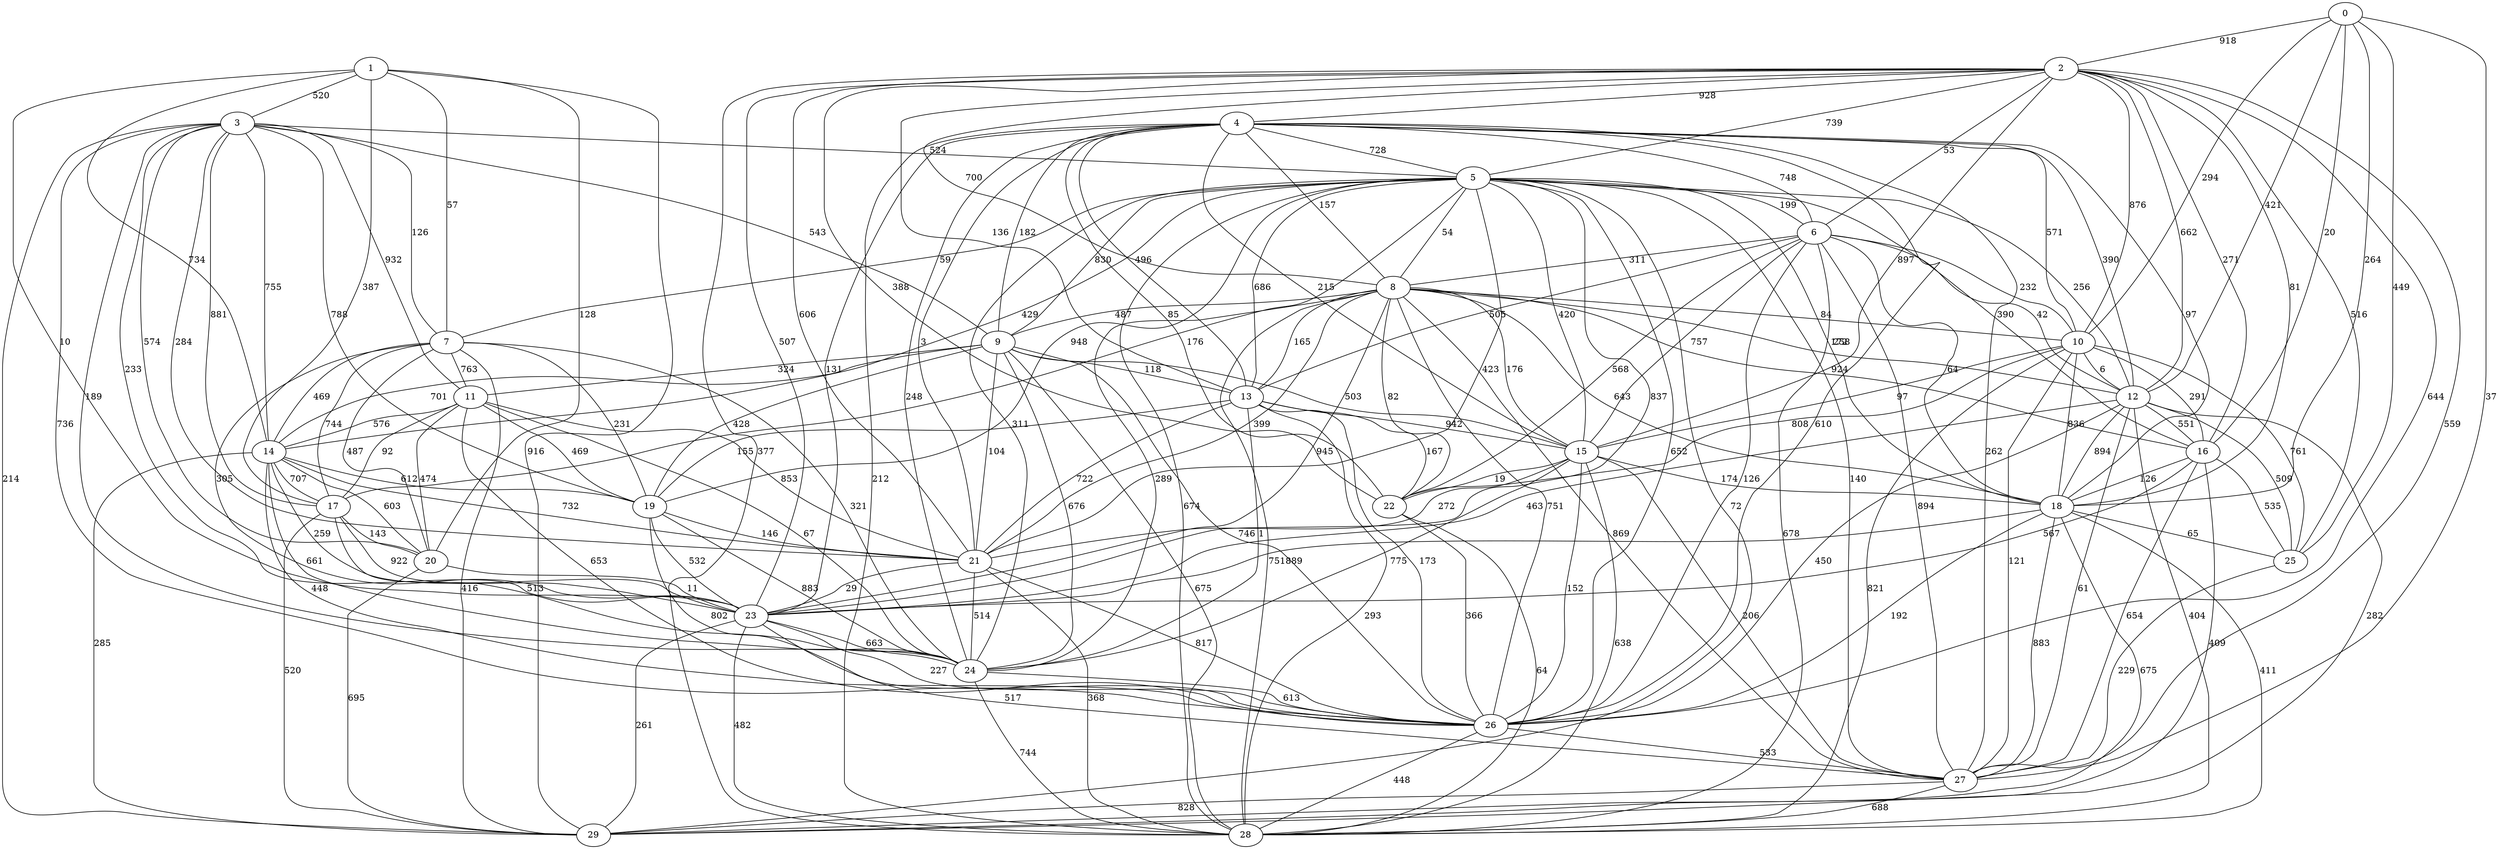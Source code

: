 strict graph G {
0;
1;
2;
3;
4;
5;
6;
7;
8;
9;
10;
11;
12;
13;
14;
15;
16;
17;
18;
19;
20;
21;
22;
23;
24;
25;
26;
27;
28;
29;
2 -- 22  [label=388];
6 -- 22  [label=568];
1 -- 23  [label=10];
3 -- 5  [label=524];
5 -- 18  [label=258];
14 -- 19  [label=612];
0 -- 2  [label=918];
9 -- 21  [label=104];
4 -- 27  [label=262];
8 -- 16  [label=924];
10 -- 22  [label=808];
6 -- 15  [label=757];
10 -- 12  [label=6];
5 -- 23  [label=837];
6 -- 12  [label=42];
5 -- 9  [label=830];
23 -- 27  [label=517];
2 -- 18  [label=81];
14 -- 26  [label=448];
26 -- 27  [label=533];
11 -- 14  [label=576];
12 -- 18  [label=894];
12 -- 16  [label=551];
3 -- 14  [label=755];
8 -- 10  [label=84];
12 -- 26  [label=450];
3 -- 19  [label=788];
10 -- 16  [label=291];
13 -- 21  [label=722];
23 -- 28  [label=482];
1 -- 20  [label=128];
2 -- 28  [label=377];
3 -- 23  [label=233];
5 -- 6  [label=199];
6 -- 26  [label=126];
8 -- 9  [label=487];
5 -- 27  [label=140];
0 -- 25  [label=449];
18 -- 23  [label=889];
13 -- 22  [label=167];
2 -- 5  [label=739];
2 -- 16  [label=271];
4 -- 21  [label=3];
6 -- 13  [label=505];
13 -- 26  [label=173];
8 -- 27  [label=869];
15 -- 18  [label=174];
12 -- 25  [label=509];
15 -- 22  [label=19];
16 -- 18  [label=126];
4 -- 28  [label=212];
2 -- 25  [label=516];
8 -- 26  [label=751];
5 -- 8  [label=54];
15 -- 26  [label=152];
5 -- 24  [label=311];
10 -- 18  [label=836];
3 -- 29  [label=214];
5 -- 14  [label=429];
10 -- 27  [label=121];
11 -- 24  [label=67];
7 -- 24  [label=321];
3 -- 17  [label=881];
8 -- 28  [label=751];
17 -- 23  [label=922];
12 -- 28  [label=404];
27 -- 29  [label=828];
20 -- 23  [label=11];
16 -- 25  [label=535];
3 -- 7  [label=126];
25 -- 27  [label=229];
5 -- 12  [label=256];
18 -- 25  [label=65];
27 -- 28  [label=688];
2 -- 8  [label=700];
11 -- 20  [label=474];
26 -- 28  [label=448];
11 -- 17  [label=92];
18 -- 29  [label=675];
14 -- 29  [label=285];
17 -- 24  [label=513];
17 -- 20  [label=143];
4 -- 10  [label=571];
1 -- 14  [label=734];
7 -- 14  [label=469];
5 -- 19  [label=948];
7 -- 20  [label=487];
7 -- 29  [label=416];
23 -- 29  [label=261];
2 -- 6  [label=53];
8 -- 22  [label=82];
21 -- 28  [label=368];
6 -- 28  [label=678];
11 -- 21  [label=853];
16 -- 27  [label=654];
24 -- 26  [label=613];
5 -- 15  [label=420];
12 -- 23  [label=463];
1 -- 7  [label=57];
1 -- 29  [label=916];
5 -- 29  [label=72];
17 -- 29  [label=520];
19 -- 26  [label=802];
4 -- 13  [label=496];
5 -- 26  [label=652];
19 -- 23  [label=532];
13 -- 28  [label=293];
20 -- 29  [label=695];
3 -- 24  [label=189];
14 -- 20  [label=603];
5 -- 21  [label=423];
2 -- 26  [label=644];
0 -- 18  [label=264];
14 -- 17  [label=707];
2 -- 21  [label=606];
23 -- 24  [label=663];
8 -- 18  [label=643];
23 -- 26  [label=227];
9 -- 11  [label=324];
13 -- 15  [label=942];
0 -- 16  [label=20];
15 -- 27  [label=206];
3 -- 9  [label=543];
4 -- 23  [label=131];
21 -- 24  [label=514];
9 -- 15  [label=503];
4 -- 22  [label=85];
14 -- 21  [label=732];
2 -- 10  [label=876];
9 -- 13  [label=118];
3 -- 20  [label=574];
6 -- 8  [label=311];
18 -- 27  [label=883];
16 -- 29  [label=409];
2 -- 12  [label=662];
5 -- 13  [label=686];
7 -- 23  [label=305];
1 -- 17  [label=387];
0 -- 10  [label=294];
7 -- 11  [label=763];
8 -- 23  [label=945];
4 -- 15  [label=215];
4 -- 8  [label=157];
13 -- 24  [label=1];
4 -- 26  [label=610];
9 -- 26  [label=746];
9 -- 28  [label=675];
15 -- 28  [label=638];
9 -- 14  [label=701];
11 -- 19  [label=469];
4 -- 6  [label=748];
7 -- 19  [label=231];
3 -- 26  [label=736];
4 -- 5  [label=728];
7 -- 17  [label=744];
21 -- 26  [label=817];
9 -- 19  [label=428];
15 -- 24  [label=775];
18 -- 28  [label=411];
5 -- 28  [label=674];
4 -- 9  [label=182];
0 -- 27  [label=37];
9 -- 24  [label=676];
6 -- 18  [label=64];
3 -- 21  [label=284];
8 -- 24  [label=289];
2 -- 15  [label=897];
3 -- 11  [label=932];
6 -- 27  [label=894];
12 -- 29  [label=282];
4 -- 18  [label=97];
24 -- 28  [label=744];
21 -- 23  [label=29];
22 -- 28  [label=64];
10 -- 25  [label=761];
12 -- 27  [label=61];
8 -- 13  [label=165];
8 -- 21  [label=399];
2 -- 13  [label=136];
5 -- 7  [label=59];
8 -- 15  [label=176];
10 -- 28  [label=821];
14 -- 23  [label=259];
15 -- 21  [label=272];
4 -- 12  [label=390];
2 -- 4  [label=928];
5 -- 17  [label=176];
4 -- 24  [label=248];
16 -- 23  [label=567];
19 -- 24  [label=883];
10 -- 15  [label=97];
19 -- 21  [label=146];
14 -- 24  [label=661];
0 -- 12  [label=421];
2 -- 23  [label=507];
8 -- 12  [label=172];
1 -- 3  [label=520];
5 -- 16  [label=390];
22 -- 26  [label=366];
11 -- 26  [label=653];
13 -- 19  [label=155];
18 -- 26  [label=192];
6 -- 10  [label=232];
2 -- 27  [label=559];
}
